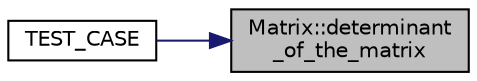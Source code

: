 digraph "Matrix::determinant_of_the_matrix"
{
 // LATEX_PDF_SIZE
  edge [fontname="Helvetica",fontsize="10",labelfontname="Helvetica",labelfontsize="10"];
  node [fontname="Helvetica",fontsize="10",shape=record];
  rankdir="RL";
  Node1 [label="Matrix::determinant\l_of_the_matrix",height=0.2,width=0.4,color="black", fillcolor="grey75", style="filled", fontcolor="black",tooltip="Metoda klasy Matrix obliczajaca wyznacznik macierzy z uzyciem metody eliminacji Gaussa   Argumenty:  ..."];
  Node1 -> Node2 [dir="back",color="midnightblue",fontsize="10",style="solid",fontname="Helvetica"];
  Node2 [label="TEST_CASE",height=0.2,width=0.4,color="black", fillcolor="white", style="filled",URL="$test__matrix_8cpp.html#a13f8b183673e9e5779d0c6e81fbad5d3",tooltip=" "];
}
